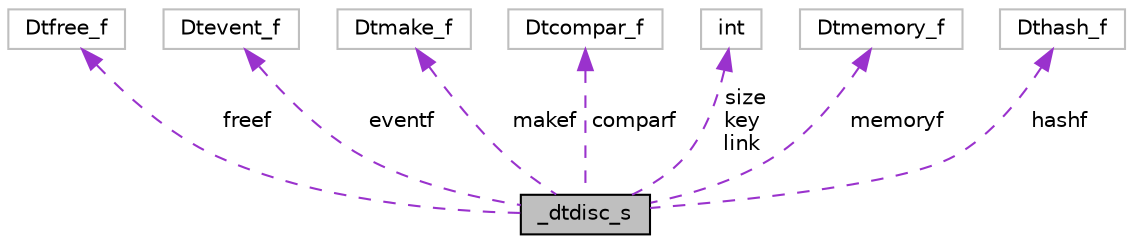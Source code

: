 digraph "_dtdisc_s"
{
  bgcolor="transparent";
  edge [fontname="Helvetica",fontsize="10",labelfontname="Helvetica",labelfontsize="10"];
  node [fontname="Helvetica",fontsize="10",shape=record];
  Node1 [label="_dtdisc_s",height=0.2,width=0.4,color="black", fillcolor="grey75", style="filled", fontcolor="black"];
  Node2 -> Node1 [dir="back",color="darkorchid3",fontsize="10",style="dashed",label=" freef" ,fontname="Helvetica"];
  Node2 [label="Dtfree_f",height=0.2,width=0.4,color="grey75"];
  Node3 -> Node1 [dir="back",color="darkorchid3",fontsize="10",style="dashed",label=" eventf" ,fontname="Helvetica"];
  Node3 [label="Dtevent_f",height=0.2,width=0.4,color="grey75"];
  Node4 -> Node1 [dir="back",color="darkorchid3",fontsize="10",style="dashed",label=" makef" ,fontname="Helvetica"];
  Node4 [label="Dtmake_f",height=0.2,width=0.4,color="grey75"];
  Node5 -> Node1 [dir="back",color="darkorchid3",fontsize="10",style="dashed",label=" comparf" ,fontname="Helvetica"];
  Node5 [label="Dtcompar_f",height=0.2,width=0.4,color="grey75"];
  Node6 -> Node1 [dir="back",color="darkorchid3",fontsize="10",style="dashed",label=" size\nkey\nlink" ,fontname="Helvetica"];
  Node6 [label="int",height=0.2,width=0.4,color="grey75"];
  Node7 -> Node1 [dir="back",color="darkorchid3",fontsize="10",style="dashed",label=" memoryf" ,fontname="Helvetica"];
  Node7 [label="Dtmemory_f",height=0.2,width=0.4,color="grey75"];
  Node8 -> Node1 [dir="back",color="darkorchid3",fontsize="10",style="dashed",label=" hashf" ,fontname="Helvetica"];
  Node8 [label="Dthash_f",height=0.2,width=0.4,color="grey75"];
}
